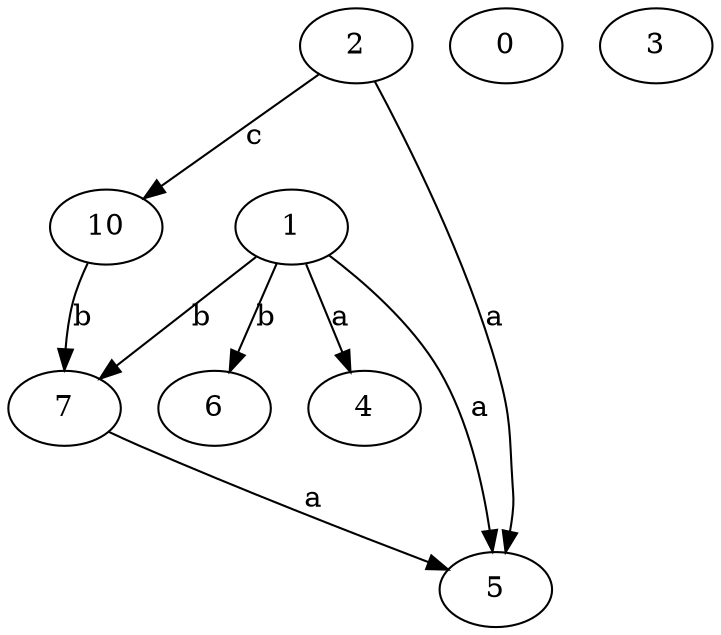 strict digraph  {
4;
0;
1;
5;
6;
2;
7;
3;
10;
1 -> 4  [label=a];
1 -> 5  [label=a];
1 -> 6  [label=b];
1 -> 7  [label=b];
2 -> 5  [label=a];
2 -> 10  [label=c];
7 -> 5  [label=a];
10 -> 7  [label=b];
}
